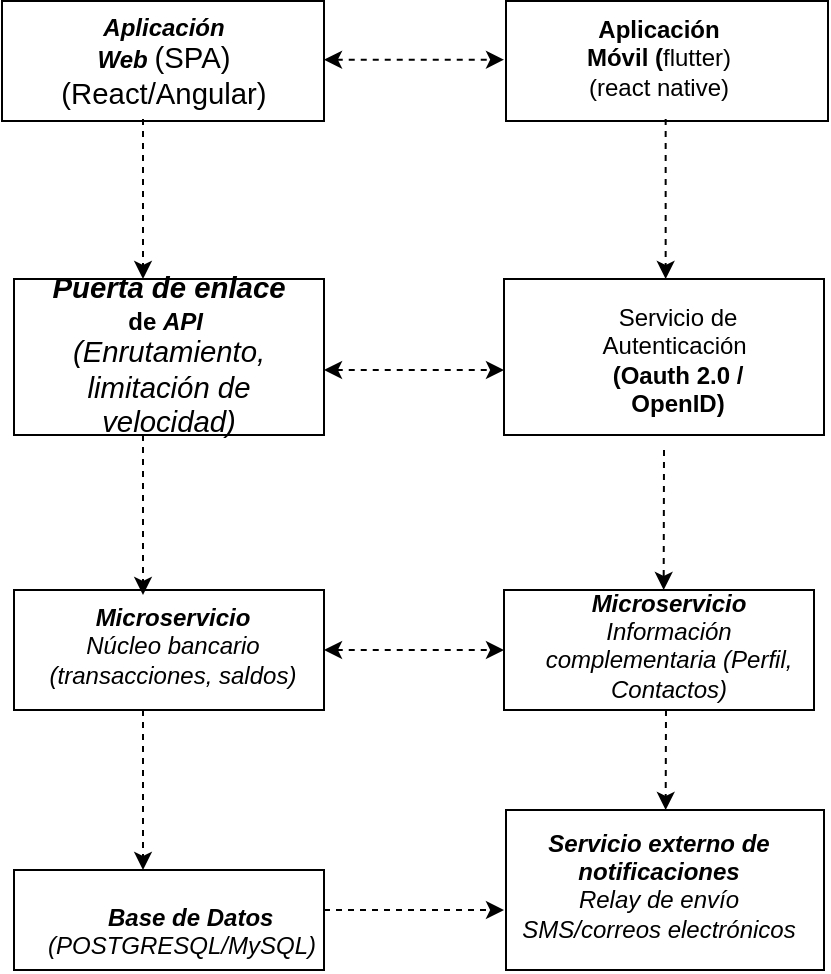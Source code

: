 <mxfile version="26.1.1">
  <diagram name="Página-1" id="-K2u0XVffFHJHdEMNZ2N">
    <mxGraphModel dx="1163" dy="636" grid="1" gridSize="10" guides="1" tooltips="1" connect="1" arrows="1" fold="1" page="1" pageScale="1" pageWidth="827" pageHeight="1169" math="0" shadow="0">
      <root>
        <mxCell id="0" />
        <mxCell id="1" parent="0" />
        <mxCell id="dbFnvhDrwuD_8-trJE1Y-1" value="" style="rounded=0;whiteSpace=wrap;html=1;" vertex="1" parent="1">
          <mxGeometry x="149" y="75.5" width="161" height="60" as="geometry" />
        </mxCell>
        <mxCell id="dbFnvhDrwuD_8-trJE1Y-2" value="" style="rounded=0;whiteSpace=wrap;html=1;" vertex="1" parent="1">
          <mxGeometry x="155" y="214.5" width="155" height="78" as="geometry" />
        </mxCell>
        <mxCell id="dbFnvhDrwuD_8-trJE1Y-3" value="" style="rounded=0;whiteSpace=wrap;html=1;" vertex="1" parent="1">
          <mxGeometry x="401" y="480" width="159" height="80" as="geometry" />
        </mxCell>
        <mxCell id="dbFnvhDrwuD_8-trJE1Y-8" value="" style="endArrow=classic;html=1;rounded=0;entryX=0.5;entryY=0;entryDx=0;entryDy=0;strokeColor=default;dashed=1;" edge="1" parent="1">
          <mxGeometry width="50" height="50" relative="1" as="geometry">
            <mxPoint x="219.5" y="134.5" as="sourcePoint" />
            <mxPoint x="219.5" y="214.5" as="targetPoint" />
          </mxGeometry>
        </mxCell>
        <mxCell id="dbFnvhDrwuD_8-trJE1Y-9" value="" style="endArrow=classic;html=1;rounded=0;strokeColor=default;dashed=1;" edge="1" parent="1">
          <mxGeometry width="50" height="50" relative="1" as="geometry">
            <mxPoint x="310.0" y="530" as="sourcePoint" />
            <mxPoint x="400" y="530" as="targetPoint" />
          </mxGeometry>
        </mxCell>
        <mxCell id="dbFnvhDrwuD_8-trJE1Y-13" value="&lt;div&gt;&lt;i&gt;&lt;b&gt;Aplicación Web&amp;nbsp;&lt;/b&gt;&lt;/i&gt;&lt;span style=&quot;font-family: Calibri, sans-serif; font-size: 11pt; background-color: transparent; color: light-dark(rgb(0, 0, 0), rgb(255, 255, 255));&quot;&gt;(SPA)(React/Angular)&lt;/span&gt;&lt;/div&gt;" style="text;strokeColor=none;align=center;fillColor=none;html=1;verticalAlign=middle;whiteSpace=wrap;rounded=0;" vertex="1" parent="1">
          <mxGeometry x="167" y="85.75" width="126" height="39.5" as="geometry" />
        </mxCell>
        <mxCell id="dbFnvhDrwuD_8-trJE1Y-14" value="&lt;div&gt;&lt;b&gt;&lt;i style=&quot;font-size: 14.667px; font-family: Calibri, sans-serif; background-color: transparent; color: light-dark(rgb(0, 0, 0), rgb(255, 255, 255));&quot;&gt;Puerta de enlace &lt;/i&gt; de &lt;/b&gt;&lt;i&gt;&lt;b&gt;API&amp;nbsp;&lt;/b&gt;&lt;/i&gt;&lt;/div&gt;&lt;div&gt;&lt;i style=&quot;background-color: transparent; color: light-dark(rgb(0, 0, 0), rgb(255, 255, 255)); font-size: 14.667px; font-family: Calibri, sans-serif;&quot;&gt;(Enrutamiento, limitación de velocidad)&lt;/i&gt;&lt;/div&gt;&lt;div&gt;&lt;i&gt;&lt;font&gt;&lt;br&gt;&lt;/font&gt;&lt;/i&gt;&lt;/div&gt;" style="text;strokeColor=none;align=center;fillColor=none;html=1;verticalAlign=middle;whiteSpace=wrap;rounded=0;" vertex="1" parent="1">
          <mxGeometry x="172.25" y="240" width="120.5" height="40" as="geometry" />
        </mxCell>
        <mxCell id="dbFnvhDrwuD_8-trJE1Y-15" value="&lt;div&gt;&lt;i&gt;&lt;b&gt;Servicio externo de notificaciones&lt;/b&gt;&lt;/i&gt;&lt;/div&gt;&lt;div&gt;&lt;i style=&quot;background-color: transparent; color: light-dark(rgb(0, 0, 0), rgb(255, 255, 255));&quot;&gt;Relay de envío SMS/correos electrónicos&lt;/i&gt;&lt;/div&gt;&lt;div&gt;&amp;nbsp;&lt;/div&gt;" style="text;strokeColor=none;align=center;fillColor=none;html=1;verticalAlign=middle;whiteSpace=wrap;rounded=0;" vertex="1" parent="1">
          <mxGeometry x="405" y="500" width="145" height="50" as="geometry" />
        </mxCell>
        <mxCell id="dbFnvhDrwuD_8-trJE1Y-17" value="" style="rounded=0;whiteSpace=wrap;html=1;" vertex="1" parent="1">
          <mxGeometry x="155" y="370" width="155" height="60" as="geometry" />
        </mxCell>
        <mxCell id="dbFnvhDrwuD_8-trJE1Y-18" value="&#xa;&lt;span style=&quot;color: rgba(0, 0, 0, 0); font-family: monospace; font-size: 0px; font-style: normal; font-variant-ligatures: normal; font-variant-caps: normal; font-weight: 400; letter-spacing: normal; orphans: 2; text-align: start; text-indent: 0px; text-transform: none; widows: 2; word-spacing: 0px; -webkit-text-stroke-width: 0px; white-space: nowrap; background-color: rgb(251, 251, 251); text-decoration-thickness: initial; text-decoration-style: initial; text-decoration-color: initial; display: inline !important; float: none;&quot;&gt;%3CmxGraphModel%3E%3Croot%3E%3CmxCell%20id%3D%220%22%2F%3E%3CmxCell%20id%3D%221%22%20parent%3D%220%22%2F%3E%3CmxCell%20id%3D%222%22%20value%3D%22%26%2310%3B%26lt%3Bspan%20style%3D%26quot%3Bcolor%3CmxCell%20CmxCell%3D%3D%3D%3D%3D%3D%3D%220%3D%3D%222%22%22%22%220CmxCell%3D%222%22%220CmxCell%3D%3D%222%220CmxCell%3D%3D%222%220CmxCell%3D%222%220CmxCell%3D%222%220CmxCell%3D%222%220CmxCell%3D%222%220CmxCell%3D%222%220CmxCell%222%23D%220CmxCell%222%2310%3B%26lt%3Bspan%20style%3D%26quot%3Bcolor%3D%3Bcolor%3Bcolor%3D%3CmxCell%20id%3D%222%22%22%222%222%222%222%A%20rgba(0%2C%200%2C%200%2C%200)%3B%20familia-de-fuentes%3A%20monoespacio%3B%20tamaño-fuente%3A%200px%3B%20estilo-fuente%3A%20normal%3B%20ligaduras-variantes%3A%20normal%3B%20mayúsculas-variantes%3A%20normal%3B%20peso-fuente%3A%20400%3B%20espaciado-letra%3A% 20normal%3B%20huérfanos%3A%202%3B%20text-align%3A%20start%3B%20text-indent%3A%200px%3B%20text-transform%3A%20none%3B%20widows%3A%202%3B%20word-spacing%3A%200px%3B%20-webkit-text-stroke-width%3A%200px%3B%20espacio-en-blanco%3A%20nowrap%3B%20color-de-fondo%3A%20rgb(251%2C%20251%2C%20251)%3B%20texto-decoración-grosor%3A%20inicial%3B%20texto-estilo-de-decoración%3A%20inicial%3B%20color-de-decoración-de-texto%3A%20inicial%3B%20pantalla%3A%20inline%20! importante%3B%20float%3A%20none%3B%26quot%3B%26gt%3B%253CmxGraphModel%253E%253Croot%253E%253CmxCell%2520id%253D%25220%2522%252F%253E%253CmxCell%2520id%253D%25221%2522%2520parent%2520parent%2523D%25220%2522%252F%253E%253CmxCell%2520id%253D%25222%2522%2520value%253D%2522%2522%2520style%253D%2522endArrow%253Dclassic%253Bhtml%253D1%253Brounded%253D0%253BentryX%253D0.3D0. 5%253BentryY%253D0%253BentryDx%253D0%253BentryDy%253D0%253BstrokeColor%253Ddefault%253Bdashed%253D1%253B%2522%2520edge%253D%25221%2522%2520parent%253D%25221%2522%253E%253CmxGeometr%C3%ADa%2522% 0ancho%253D%252250%2522%2520altura%253D%252250%2522%2520relativo%253D%25221%2522%25%2020as%253D%2522geometry%2522%253E%253CmxPoint%2520x%253D%2522214.5%2522%2520y%253D%2522292.5%2522%2520as%253D%2522sourcePoint%2522%252F%253E%253CmxPoint%2520x%253D%2522214.5% 2522%2520y%253D%2522372.5%2522%2520as%253D%2522targetPoint%2522%252F%253E%253C%252FmxGeometry%253E%253C%252FmxCell%253E%253C%252Froot%253E%253C%252FmxGraphModel%253E%22%20style%3D%22endArrow%3Dclassic%3Bhtml%3D1%3Brounded%3D0%3BentryX%3D0.3BentryX%3D0.5%3BentryY%3D0%3BentryDx%3D0%3BentryDy%3D0%3BstrokeColor%3Ddefault%3Bdashed%3D1%3B%22%20edge%3D%221%22%20parent%3D%221%22%3E%3CmxGeometría%20width%3D%2250%22%20height%3D%2250%22%20relative%3D%221%22%20as%3D% 22geometría%22%3E%3CmxPoint%20x%3D%22219.5%22%20y%3D%22430%22%20as%3D%22sourcePoint%22%2F%3E%3CmxPoint%20x%3D%22219.5%22%20y%3D%22510%22%20as%3D%22targetPoint%22%2F%3E%3C%2FmxGeometry%3E%3C%2FmxCell%3E%3C%2Froot%3E%3C%2FmxGraphModel%3E" style="endArrow=classic;html=1;rounded=0;entryX=0.5;entryY=0;entryDx=0;entryDy=0;strokeColor=default;dashed=1;" edge="1" parent="1">
          <mxGeometry width="50" height="50" relative="1" as="geometry">
            <mxPoint x="219.5" y="430" as="sourcePoint" />
            <mxPoint x="219.5" y="510" as="targetPoint" />
          </mxGeometry>
        </mxCell>
        <mxCell id="dbFnvhDrwuD_8-trJE1Y-20" value="&lt;div&gt;&lt;i&gt;&lt;b&gt;Microservicio&lt;/b&gt;&lt;/i&gt;&lt;/div&gt;&lt;div&gt;&lt;i style=&quot;background-color: transparent; color: light-dark(rgb(0, 0, 0), rgb(255, 255, 255));&quot;&gt; Núcleo bancario (transacciones, saldos)&lt;/i&gt;&lt;/div&gt;&lt;div&gt;&amp;nbsp;&lt;/div&gt;" style="text;strokeColor=none;align=center;fillColor=none;html=1;verticalAlign=middle;whiteSpace=wrap;rounded=0;" vertex="1" parent="1">
          <mxGeometry x="167" y="380" width="135" height="50" as="geometry" />
        </mxCell>
        <mxCell id="dbFnvhDrwuD_8-trJE1Y-21" value="" style="rounded=0;whiteSpace=wrap;html=1;" vertex="1" parent="1">
          <mxGeometry x="155" y="510" width="155" height="50" as="geometry" />
        </mxCell>
        <mxCell id="dbFnvhDrwuD_8-trJE1Y-26" value="&lt;span style=&quot;color: rgba(0, 0, 0, 0); font-family: monospace; font-size: 0px; font-style: normal; font-variant-ligatures: normal; font-variant-caps: normal; font-weight: 400; letter-spacing: normal; orphans: 2; text-align: start; text-indent: 0px; text-transform: none; widows: 2; word-spacing: 0px; -webkit-text-stroke-width: 0px; white-space: nowrap; background-color: rgb(251, 251, 251); text-decoration-thickness: initial; text-decoration-style: initial; text-decoration-color: initial; display: inline !important; float: none;&quot;&gt;%3CmxGraphModel%3E%3Croot%3E%3CmxCell%20id%3D%220%22%2F%3E%3CmxCell%20id%3D%221%22%20parent%3D%220%22%2F%3E%3CmxCell%20id%3D%222%22%20value%3D%22%26lt%3Bdiv%26gt%3B%26lt%3Bi%26gt %3B%26lt%3Bb%26gt%3BMicroservicio%26lt%3B%2Fb%26gt%3B%26lt%3B%2Fi%26gt%3B%26lt%3B%2Fdiv%26gt%3B%26lt%3Bdiv%26gt%3B%26lt%3Bi%20style%3D%26quot%3Bbackground-color%3A%20transparent%3B%20color%3A%20light-dark(rgb(0% 2C%200%2C%200)%2C%20rgb(255%2C%20255%2C%20255))%3B%26quot%3B%26gt%3B%20N%C3%BAcleo%20bancario%20(transacciones%2C%20saldos)%26lt%3B%2Fi%26gt%3B%26lt%3B%2Fdiv%26gt%3B%26lt%3Bdiv%26gt%3B%26amp %3Bnbsp%3B%26lt%3B%2Fdiv%26gt%3B%22%20style%3D%22text%3BstrokeColor%3Dnone%3Balign%3Dcenter%3BfillColor%3Dnone%3Bhtml%3D1%3BverticalAlign%3Dmiddle%3BwhiteSpace%3Dwrap%3Brounded%3D0%3B%22%20vertex%3D%221%22%20parent%3D%221%22%3E% 3CmxGeometría%20x%3D%22155%22%20y%3D%22380%22%20ancho%3D%22130%22%20altura%3D%2250%22%20as%3D%22geometría%22%2F%3E%3C%2FmxCell%3E%3C%2Froot%3E%3C%2FmxGraphModel%3E&lt;/span&gt;" style="text;whiteSpace=wrap;html=1;" vertex="1" parent="1">
          <mxGeometry x="490" y="390" width="30" height="40" as="geometry" />
        </mxCell>
        <mxCell id="dbFnvhDrwuD_8-trJE1Y-28" value="&#xa;&lt;span style=&quot;color: rgba(0, 0, 0, 0); font-family: monospace; font-size: 0px; font-style: normal; font-variant-ligatures: normal; font-variant-caps: normal; font-weight: 400; letter-spacing: normal; orphans: 2; text-align: start; text-indent: 0px; text-transform: none; widows: 2; word-spacing: 0px; -webkit-text-stroke-width: 0px; white-space: nowrap; background-color: rgb(251, 251, 251); text-decoration-thickness: initial; text-decoration-style: initial; text-decoration-color: initial; display: inline !important; float: none;&quot;&gt;%3CmxGraphModel%3E%3Croot%3E%3CmxCell%20id%3D%220%22%2F%3E%3CmxCell%20id%3D%221%22%20parent%3D%220%22%2F%3E%3CmxCell%20id%3D%222%22%20value%3D%22%22%20style%3D%22endArrow%3Dclassic%3Bhtml%3D1%3Brounded%3D0%3BentryX%3D0.3D0.5%3BentryY%3D0%3BentryDx%3D0%3BentryDy%3D0%3BstrokeColor%3Ddefault%3Bdashed%3D1%3B%22%20edge%3D%221%22%20parent%3D%221%22%3E%3CmxGeometría%20width%3D%2250%22%20height%3D%2250%22%20relative%3D%221%22% 20as%3D%22geometry%22%3E%3CmxPoint%20x%3D%22214.5%22%20y%3D%22292.5%22%20as%3D%22sourcePoint%22%2F%3E%3CmxPoint%20x%3D%22214.5%22%20y%3D%22372.5%22%20as%3D%22targetPoint%22%2F%3E%3C%2FmxGeometry%3E%3C%2FmxCell%3E%3C%2Froot%3E%3C%2FmxGraphModel%3E" style="endArrow=classic;html=1;rounded=0;entryX=0.5;entryY=0;entryDx=0;entryDy=0;strokeColor=default;dashed=1;" edge="1" parent="1">
          <mxGeometry width="50" height="50" relative="1" as="geometry">
            <mxPoint x="219.5" y="292.5" as="sourcePoint" />
            <mxPoint x="219.5" y="372.5" as="targetPoint" />
          </mxGeometry>
        </mxCell>
        <mxCell id="dbFnvhDrwuD_8-trJE1Y-29" value="&lt;font&gt;&lt;b&gt;&amp;nbsp; &amp;nbsp; &amp;nbsp; &amp;nbsp; &amp;nbsp;&lt;i&gt;Base de Datos&lt;/i&gt;&lt;/b&gt;&lt;i&gt;&amp;nbsp;&lt;/i&gt;&lt;/font&gt;&lt;div&gt;&lt;i&gt;(POSTGRESQL/MySQL)&lt;/i&gt;&lt;/div&gt;" style="text;whiteSpace=wrap;html=1;" vertex="1" parent="1">
          <mxGeometry x="170" y="520" width="140" height="40" as="geometry" />
        </mxCell>
        <mxCell id="dbFnvhDrwuD_8-trJE1Y-30" value="" style="rounded=0;whiteSpace=wrap;html=1;" vertex="1" parent="1">
          <mxGeometry x="401" y="75.5" width="161" height="60" as="geometry" />
        </mxCell>
        <mxCell id="dbFnvhDrwuD_8-trJE1Y-32" value="&lt;font&gt;&lt;b&gt;Aplicación Móvil (&lt;/b&gt;&lt;span&gt;flutter)(react native)&lt;/span&gt;&lt;/font&gt;&lt;div&gt;&lt;br&gt;&lt;/div&gt;" style="text;whiteSpace=wrap;html=1;align=center;" vertex="1" parent="1">
          <mxGeometry x="430" y="75.5" width="95" height="40" as="geometry" />
        </mxCell>
        <mxCell id="dbFnvhDrwuD_8-trJE1Y-33" value="" style="endArrow=classic;html=1;rounded=0;entryX=0.5;entryY=0;entryDx=0;entryDy=0;strokeColor=default;dashed=1;" edge="1" parent="1">
          <mxGeometry width="50" height="50" relative="1" as="geometry">
            <mxPoint x="480.83" y="134.5" as="sourcePoint" />
            <mxPoint x="480.83" y="214.5" as="targetPoint" />
          </mxGeometry>
        </mxCell>
        <mxCell id="dbFnvhDrwuD_8-trJE1Y-34" value="" style="rounded=0;whiteSpace=wrap;html=1;" vertex="1" parent="1">
          <mxGeometry x="400" y="214.5" width="160" height="78" as="geometry" />
        </mxCell>
        <mxCell id="dbFnvhDrwuD_8-trJE1Y-35" value="" style="rounded=0;whiteSpace=wrap;html=1;" vertex="1" parent="1">
          <mxGeometry x="400" y="370" width="155" height="60" as="geometry" />
        </mxCell>
        <mxCell id="dbFnvhDrwuD_8-trJE1Y-36" value="&#xa;&lt;span style=&quot;color: rgba(0, 0, 0, 0); font-family: monospace; font-size: 0px; font-style: normal; font-variant-ligatures: normal; font-variant-caps: normal; font-weight: 400; letter-spacing: normal; orphans: 2; text-align: start; text-indent: 0px; text-transform: none; widows: 2; word-spacing: 0px; -webkit-text-stroke-width: 0px; white-space: nowrap; background-color: rgb(251, 251, 251); text-decoration-thickness: initial; text-decoration-style: initial; text-decoration-color: initial; display: inline !important; float: none;&quot;&gt;%3CmxGraphModel%3E%3Croot%3E%3CmxCell%20id%3D%220%22%2F%3E%3CmxCell%20id%3D%221%22%20parent%3D%220%22%2F%3E%3CmxCell%20id%3D%222%22%20value%3D%22%22%20style%3D%22endArrow%3Dclassic%3Bhtml%3D1%3Brounded%3D0%3BentryX%3D0.3D0.5%3BentryY%3D0%3BentryDx%3D0%3BentryDy%3D0%3BstrokeColor%3Ddefault%3Bdashed%3D1%3B%22%20edge%3D%221%22%20parent%3D%221%22%3E%3CmxGeometría%20width%3D%2250%22%20height%3D%2250%22%20relative%3D%221%22% 20as%3D%22geometry%22%3E%3CmxPoint%20x%3D%22214.5%22%20y%3D%22292.5%22%20as%3D%22sourcePoint%22%2F%3E%3CmxPoint%20x%3D%22214.5%22%20y%3D%22372.5%22%20as%3D%22targetPoint%22%2F%3E%3C%2FmxGeometry%3E%3C%2FmxCell%3E%3C%2Froot%3E%3C%2FmxGraphModel%3E" style="endArrow=classic;html=1;rounded=0;entryX=0.5;entryY=0;entryDx=0;entryDy=0;strokeColor=default;dashed=1;" edge="1" parent="1">
          <mxGeometry width="50" height="50" relative="1" as="geometry">
            <mxPoint x="480" y="300" as="sourcePoint" />
            <mxPoint x="479.83" y="370" as="targetPoint" />
          </mxGeometry>
        </mxCell>
        <mxCell id="dbFnvhDrwuD_8-trJE1Y-37" value="&#xa;&lt;span style=&quot;color: rgba(0, 0, 0, 0); font-family: monospace; font-size: 0px; font-style: normal; font-variant-ligatures: normal; font-variant-caps: normal; font-weight: 400; letter-spacing: normal; orphans: 2; text-align: start; text-indent: 0px; text-transform: none; widows: 2; word-spacing: 0px; -webkit-text-stroke-width: 0px; white-space: nowrap; background-color: rgb(251, 251, 251); text-decoration-thickness: initial; text-decoration-style: initial; text-decoration-color: initial; display: inline !important; float: none;&quot;&gt;%3CmxGraphModel%3E%3Croot%3E%3CmxCell%20id%3D%220%22%2F%3E%3CmxCell%20id%3D%221%22%20parent%3D%220%22%2F%3E%3CmxCell%20id%3D%222%22%20value%3D%22%22%20style%3D%22endArrow%3Dclassic%3Bhtml%3D1%3Brounded%3D0%3BentryX%3D0.3D0.5%3BentryY%3D0%3BentryDx%3D0%3BentryDy%3D0%3BstrokeColor%3Ddefault%3Bdashed%3D1%3B%22%20edge%3D%221%22%20parent%3D%221%22%3E%3CmxGeometría%20width%3D%2250%22%20height%3D%2250%22%20relative%3D%221%22% 20as%3D%22geometry%22%3E%3CmxPoint%20x%3D%22214.5%22%20y%3D%22292.5%22%20as%3D%22sourcePoint%22%2F%3E%3CmxPoint%20x%3D%22214.5%22%20y%3D%22372.5%22%20as%3D%22targetPoint%22%2F%3E%3C%2FmxGeometry%3E%3C%2FmxCell%3E%3C%2Froot%3E%3C%2FmxGraphModel%3E" style="endArrow=classic;html=1;rounded=0;entryX=0.5;entryY=0;entryDx=0;entryDy=0;strokeColor=default;dashed=1;" edge="1" parent="1">
          <mxGeometry width="50" height="50" relative="1" as="geometry">
            <mxPoint x="481" y="430" as="sourcePoint" />
            <mxPoint x="480.83" y="480" as="targetPoint" />
          </mxGeometry>
        </mxCell>
        <mxCell id="dbFnvhDrwuD_8-trJE1Y-38" value="" style="endArrow=classic;startArrow=classic;html=1;rounded=0;entryX=0;entryY=0.5;entryDx=0;entryDy=0;dashed=1;" edge="1" parent="1" target="dbFnvhDrwuD_8-trJE1Y-35">
          <mxGeometry width="50" height="50" relative="1" as="geometry">
            <mxPoint x="310" y="400" as="sourcePoint" />
            <mxPoint x="360" y="350" as="targetPoint" />
          </mxGeometry>
        </mxCell>
        <mxCell id="dbFnvhDrwuD_8-trJE1Y-39" value="&lt;font&gt;&lt;span&gt;Servicio de Autenticación&lt;/span&gt;&lt;b&gt;&amp;nbsp;&lt;/b&gt;&lt;/font&gt;&lt;div&gt;&lt;font&gt;&lt;b&gt;(Oauth 2.0 / OpenID)&lt;/b&gt;&lt;/font&gt;&lt;/div&gt;" style="text;whiteSpace=wrap;html=1;align=center;" vertex="1" parent="1">
          <mxGeometry x="434" y="220" width="106" height="40" as="geometry" />
        </mxCell>
        <mxCell id="dbFnvhDrwuD_8-trJE1Y-40" value="&lt;div&gt;&lt;i&gt;&lt;b&gt;Microservicio&lt;/b&gt;&lt;/i&gt;&lt;/div&gt;&lt;div&gt;&lt;i style=&quot;background-color: transparent; color: light-dark(rgb(0, 0, 0), rgb(255, 255, 255));&quot;&gt;Información complementaria (Perfil, Contactos)&lt;/i&gt;&lt;/div&gt;&lt;div&gt;&amp;nbsp;&lt;/div&gt;" style="text;strokeColor=none;align=center;fillColor=none;html=1;verticalAlign=middle;whiteSpace=wrap;rounded=0;" vertex="1" parent="1">
          <mxGeometry x="415" y="380" width="135" height="50" as="geometry" />
        </mxCell>
        <mxCell id="dbFnvhDrwuD_8-trJE1Y-41" value="" style="endArrow=classic;startArrow=classic;html=1;rounded=0;entryX=0;entryY=0.5;entryDx=0;entryDy=0;dashed=1;" edge="1" parent="1">
          <mxGeometry width="50" height="50" relative="1" as="geometry">
            <mxPoint x="310" y="104.83" as="sourcePoint" />
            <mxPoint x="400" y="104.83" as="targetPoint" />
          </mxGeometry>
        </mxCell>
        <mxCell id="dbFnvhDrwuD_8-trJE1Y-42" value="" style="endArrow=classic;startArrow=classic;html=1;rounded=0;entryX=0;entryY=0.5;entryDx=0;entryDy=0;dashed=1;" edge="1" parent="1">
          <mxGeometry width="50" height="50" relative="1" as="geometry">
            <mxPoint x="310" y="260" as="sourcePoint" />
            <mxPoint x="400" y="260" as="targetPoint" />
          </mxGeometry>
        </mxCell>
      </root>
    </mxGraphModel>
  </diagram>
</mxfile>
